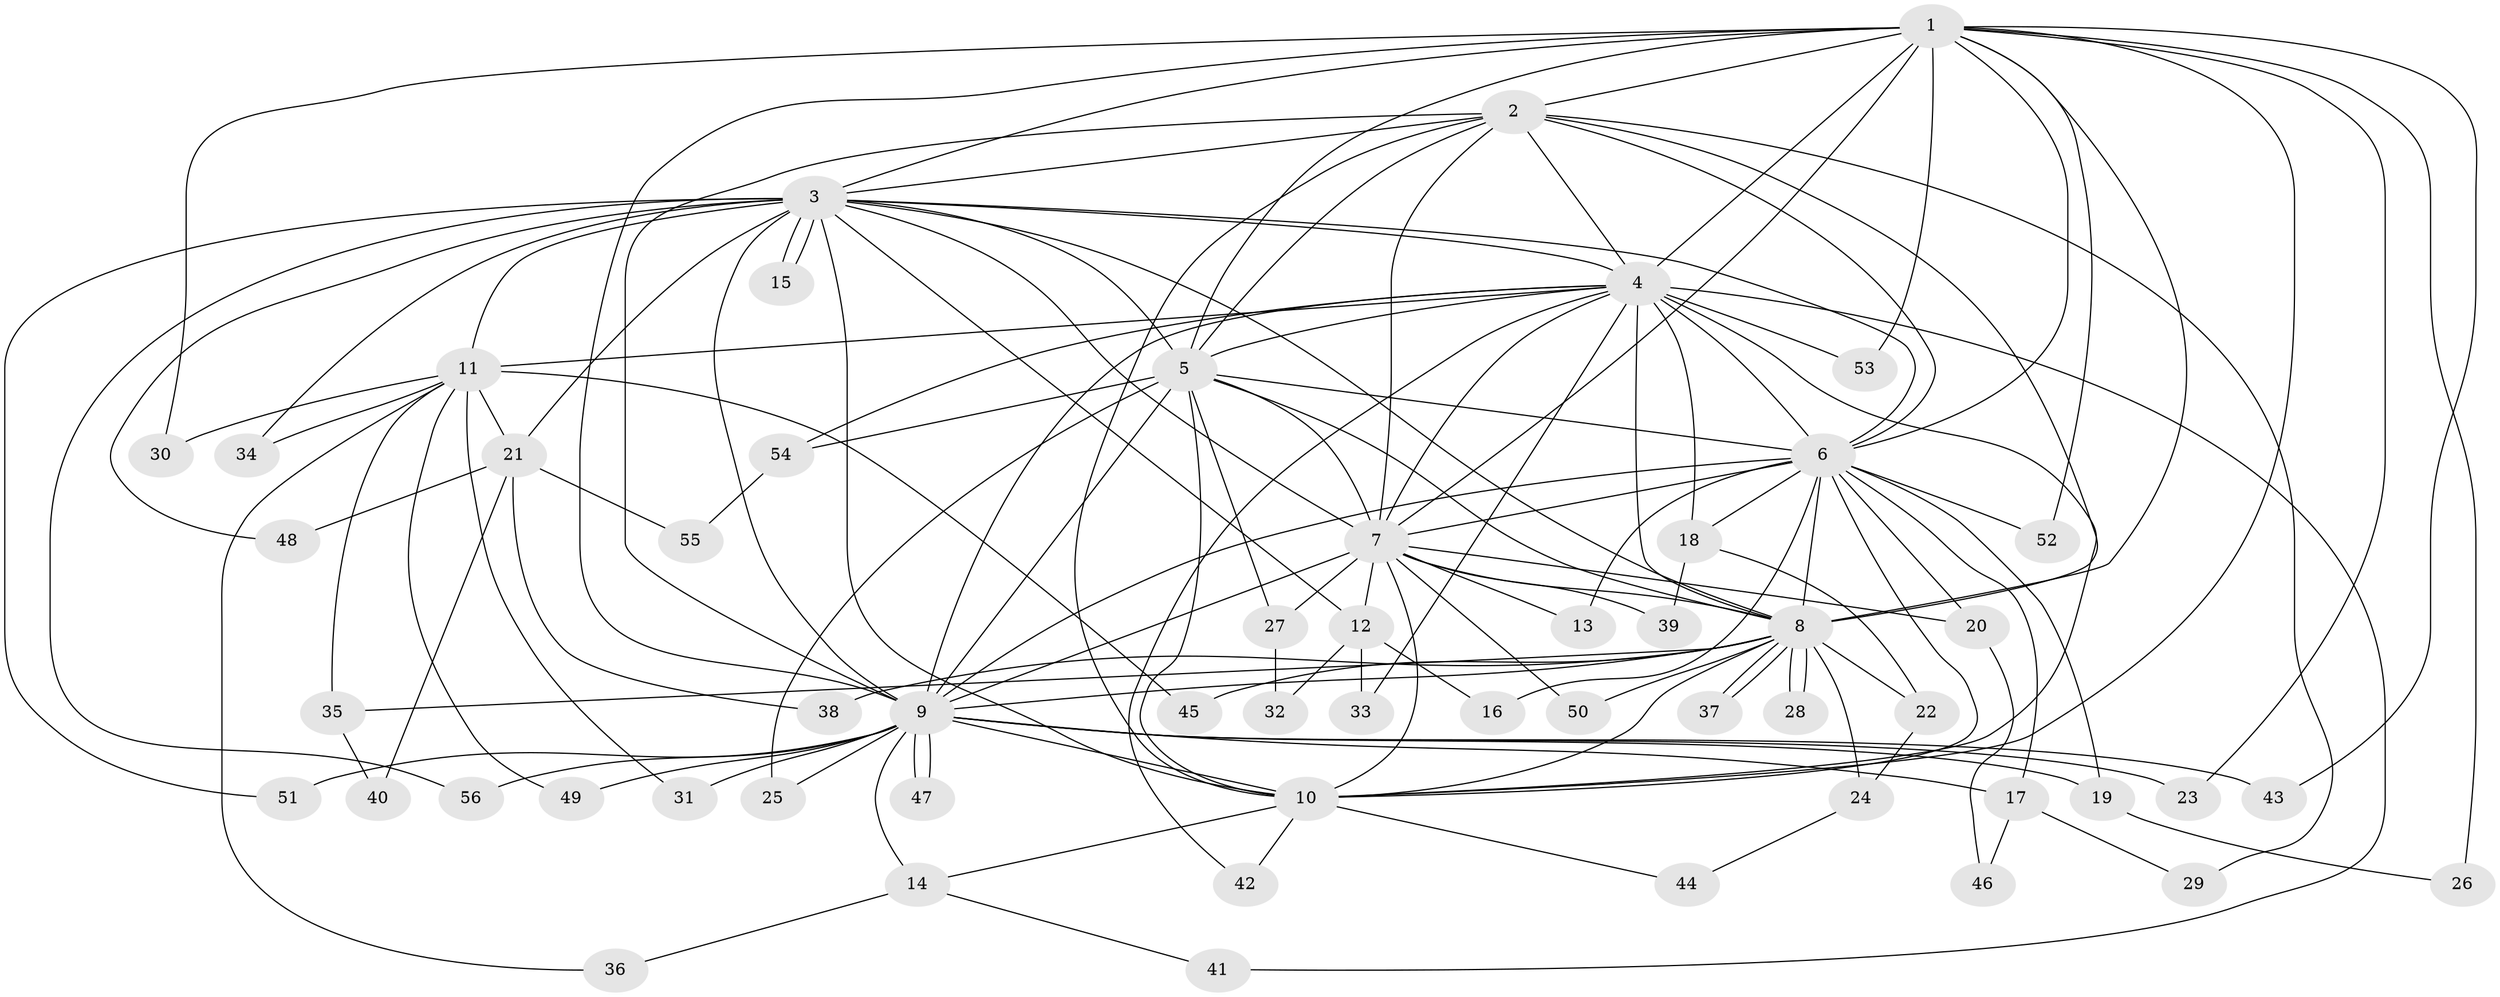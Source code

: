 // coarse degree distribution, {16: 0.023255813953488372, 9: 0.046511627906976744, 19: 0.023255813953488372, 15: 0.046511627906976744, 10: 0.023255813953488372, 13: 0.023255813953488372, 18: 0.046511627906976744, 5: 0.023255813953488372, 2: 0.5581395348837209, 4: 0.06976744186046512, 3: 0.09302325581395349, 1: 0.023255813953488372}
// Generated by graph-tools (version 1.1) at 2025/23/03/03/25 07:23:46]
// undirected, 56 vertices, 137 edges
graph export_dot {
graph [start="1"]
  node [color=gray90,style=filled];
  1;
  2;
  3;
  4;
  5;
  6;
  7;
  8;
  9;
  10;
  11;
  12;
  13;
  14;
  15;
  16;
  17;
  18;
  19;
  20;
  21;
  22;
  23;
  24;
  25;
  26;
  27;
  28;
  29;
  30;
  31;
  32;
  33;
  34;
  35;
  36;
  37;
  38;
  39;
  40;
  41;
  42;
  43;
  44;
  45;
  46;
  47;
  48;
  49;
  50;
  51;
  52;
  53;
  54;
  55;
  56;
  1 -- 2;
  1 -- 3;
  1 -- 4;
  1 -- 5;
  1 -- 6;
  1 -- 7;
  1 -- 8;
  1 -- 9;
  1 -- 10;
  1 -- 23;
  1 -- 26;
  1 -- 30;
  1 -- 43;
  1 -- 52;
  1 -- 53;
  2 -- 3;
  2 -- 4;
  2 -- 5;
  2 -- 6;
  2 -- 7;
  2 -- 8;
  2 -- 9;
  2 -- 10;
  2 -- 29;
  3 -- 4;
  3 -- 5;
  3 -- 6;
  3 -- 7;
  3 -- 8;
  3 -- 9;
  3 -- 10;
  3 -- 11;
  3 -- 12;
  3 -- 15;
  3 -- 15;
  3 -- 21;
  3 -- 34;
  3 -- 48;
  3 -- 51;
  3 -- 56;
  4 -- 5;
  4 -- 6;
  4 -- 7;
  4 -- 8;
  4 -- 9;
  4 -- 10;
  4 -- 11;
  4 -- 18;
  4 -- 33;
  4 -- 41;
  4 -- 42;
  4 -- 53;
  4 -- 54;
  5 -- 6;
  5 -- 7;
  5 -- 8;
  5 -- 9;
  5 -- 10;
  5 -- 25;
  5 -- 27;
  5 -- 54;
  6 -- 7;
  6 -- 8;
  6 -- 9;
  6 -- 10;
  6 -- 13;
  6 -- 16;
  6 -- 17;
  6 -- 18;
  6 -- 19;
  6 -- 20;
  6 -- 52;
  7 -- 8;
  7 -- 9;
  7 -- 10;
  7 -- 12;
  7 -- 13;
  7 -- 20;
  7 -- 27;
  7 -- 39;
  7 -- 50;
  8 -- 9;
  8 -- 10;
  8 -- 22;
  8 -- 24;
  8 -- 28;
  8 -- 28;
  8 -- 35;
  8 -- 37;
  8 -- 37;
  8 -- 38;
  8 -- 45;
  8 -- 50;
  9 -- 10;
  9 -- 14;
  9 -- 17;
  9 -- 19;
  9 -- 23;
  9 -- 25;
  9 -- 31;
  9 -- 43;
  9 -- 47;
  9 -- 47;
  9 -- 49;
  9 -- 51;
  9 -- 56;
  10 -- 14;
  10 -- 42;
  10 -- 44;
  11 -- 21;
  11 -- 30;
  11 -- 31;
  11 -- 34;
  11 -- 35;
  11 -- 36;
  11 -- 45;
  11 -- 49;
  12 -- 16;
  12 -- 32;
  12 -- 33;
  14 -- 36;
  14 -- 41;
  17 -- 29;
  17 -- 46;
  18 -- 22;
  18 -- 39;
  19 -- 26;
  20 -- 46;
  21 -- 38;
  21 -- 40;
  21 -- 48;
  21 -- 55;
  22 -- 24;
  24 -- 44;
  27 -- 32;
  35 -- 40;
  54 -- 55;
}
